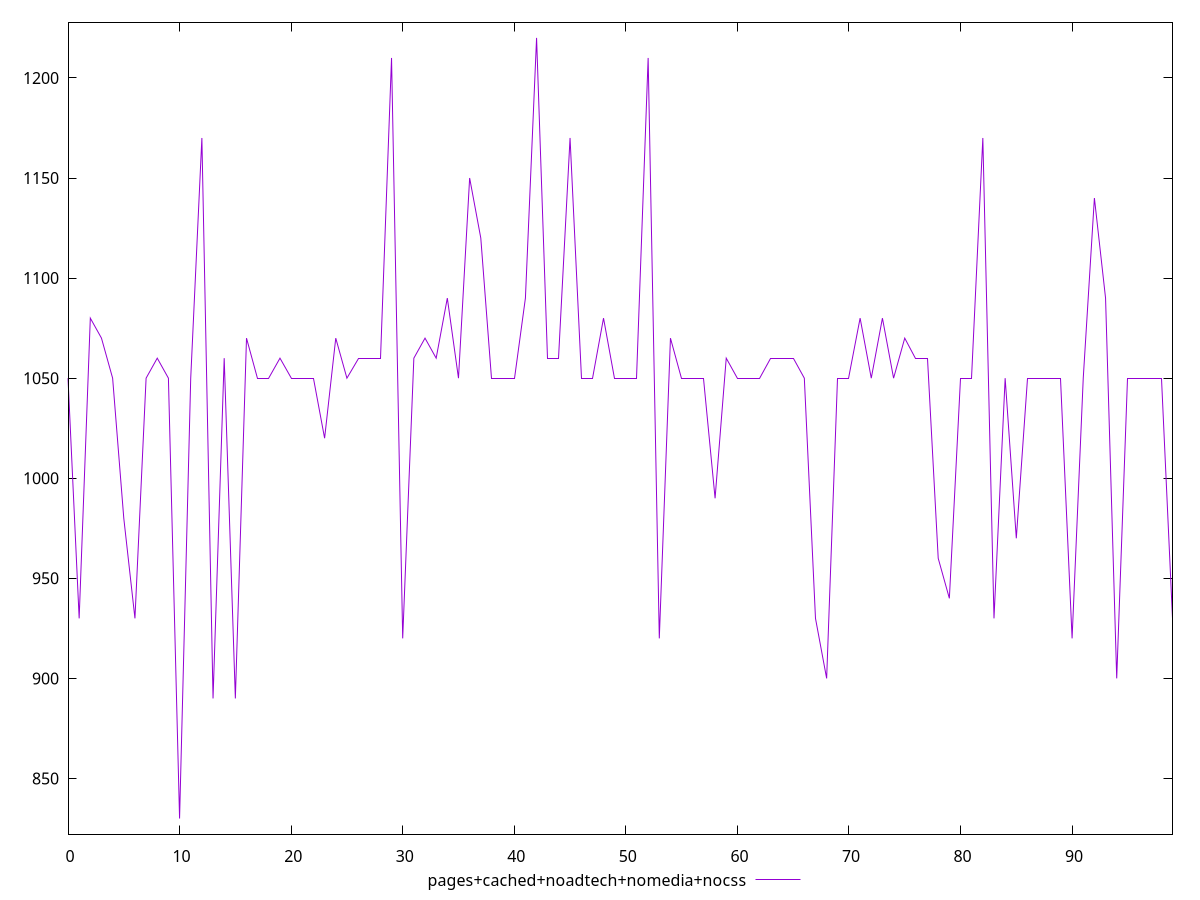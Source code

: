 reset

$pagesCachedNoadtechNomediaNocss <<EOF
0 1050
1 930
2 1080
3 1070
4 1050
5 980
6 930
7 1050
8 1060
9 1050
10 830
11 1050
12 1170
13 890
14 1060
15 890
16 1070
17 1050
18 1050
19 1060
20 1050
21 1050
22 1050
23 1020
24 1070
25 1050
26 1060
27 1060
28 1060
29 1210
30 920
31 1060
32 1070
33 1060
34 1090
35 1050
36 1150
37 1120
38 1050
39 1050
40 1050
41 1090
42 1220
43 1060
44 1060
45 1170
46 1050
47 1050
48 1080
49 1050
50 1050
51 1050
52 1210
53 920
54 1070
55 1050
56 1050
57 1050
58 990
59 1060
60 1050
61 1050
62 1050
63 1060
64 1060
65 1060
66 1050
67 930
68 900
69 1050
70 1050
71 1080
72 1050
73 1080
74 1050
75 1070
76 1060
77 1060
78 960
79 940
80 1050
81 1050
82 1170
83 930
84 1050
85 970
86 1050
87 1050
88 1050
89 1050
90 920
91 1050
92 1140
93 1090
94 900
95 1050
96 1050
97 1050
98 1050
99 930
EOF

set key outside below
set xrange [0:99]
set yrange [822.2:1227.8]
set trange [822.2:1227.8]
set terminal svg size 640, 500 enhanced background rgb 'white'
set output "report_00015_2021-02-09T16-11-33.973Z/unused-javascript/comparison/line/4_vs_5.svg"

plot $pagesCachedNoadtechNomediaNocss title "pages+cached+noadtech+nomedia+nocss" with line

reset
